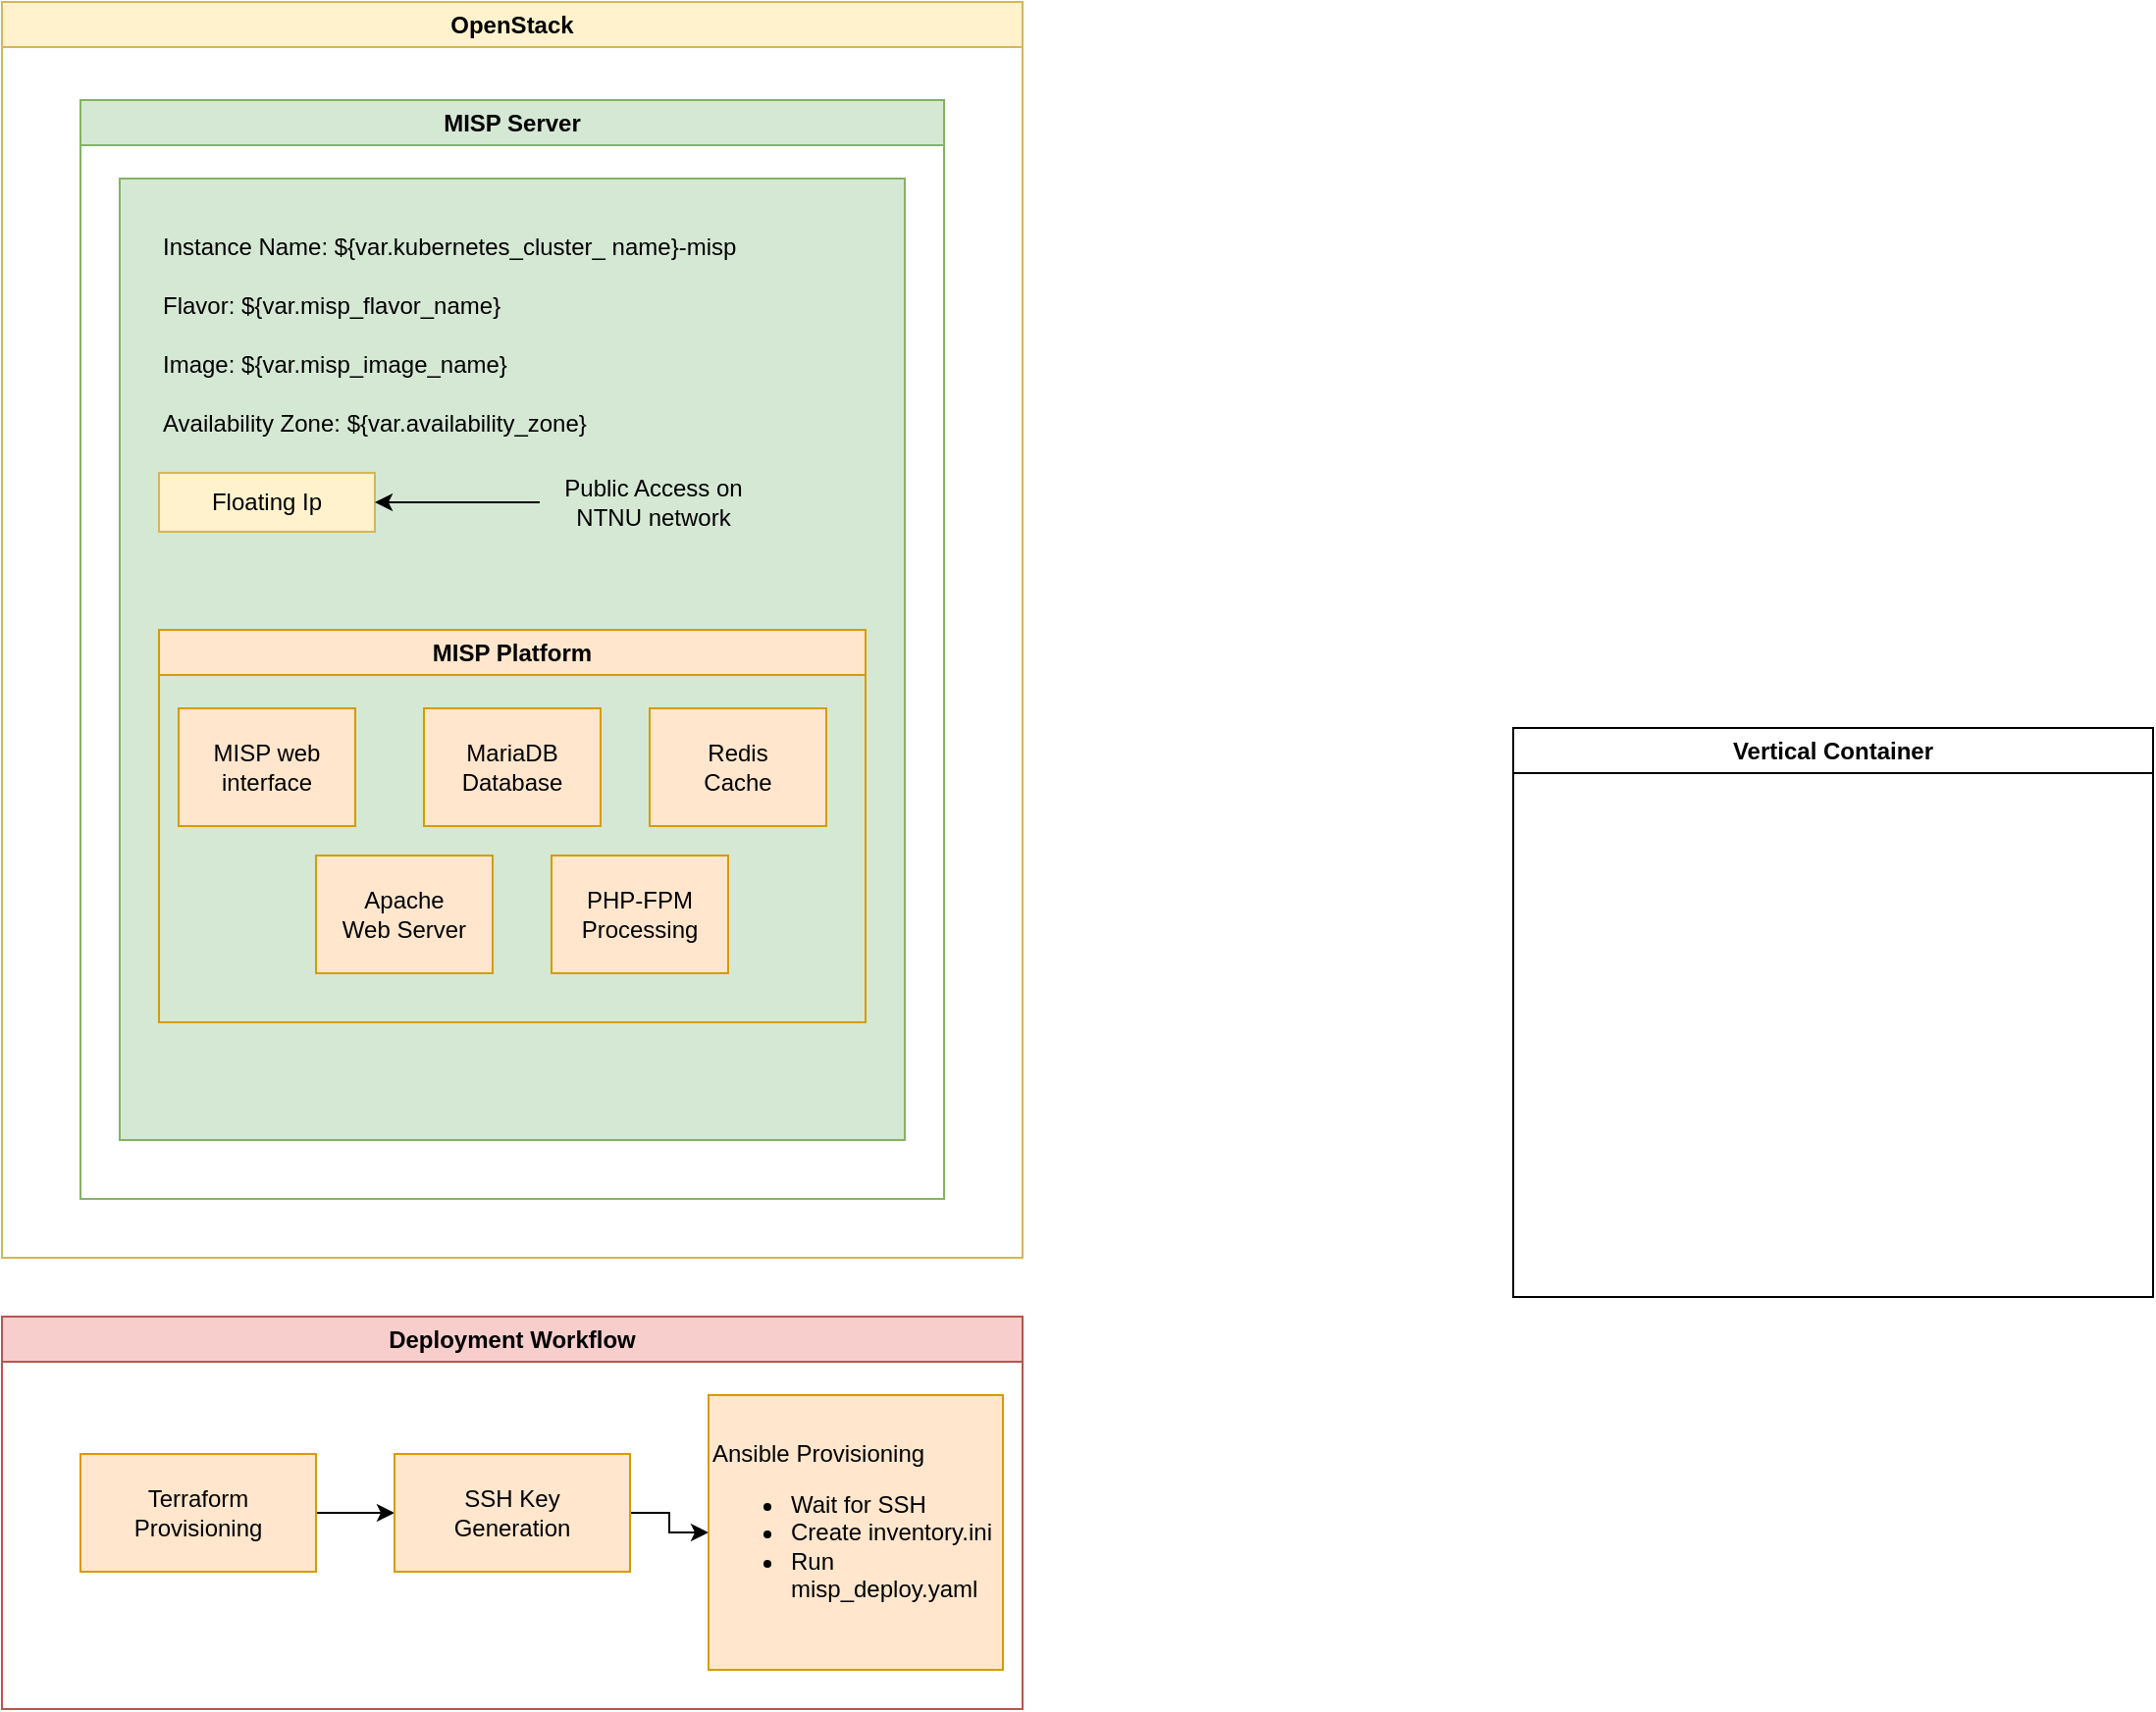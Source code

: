 <mxfile version="27.0.5">
  <diagram name="Page-1" id="g2eCq3s7YnF-HcVKCv6a">
    <mxGraphModel dx="658" dy="433" grid="1" gridSize="10" guides="1" tooltips="1" connect="1" arrows="1" fold="1" page="1" pageScale="1" pageWidth="827" pageHeight="1169" math="0" shadow="0">
      <root>
        <mxCell id="0" />
        <mxCell id="1" parent="0" />
        <mxCell id="cbppNZxpWm2GkPlsupn6-1" value="&lt;div align=&quot;center&quot;&gt;OpenStack&lt;/div&gt;" style="swimlane;whiteSpace=wrap;html=1;align=center;fillColor=#fff2cc;strokeColor=#d6b656;" vertex="1" parent="1">
          <mxGeometry x="80" y="80" width="520" height="640" as="geometry" />
        </mxCell>
        <mxCell id="cbppNZxpWm2GkPlsupn6-3" value="MISP Server" style="swimlane;whiteSpace=wrap;html=1;fillColor=#d5e8d4;strokeColor=#82b366;" vertex="1" parent="cbppNZxpWm2GkPlsupn6-1">
          <mxGeometry x="40" y="50" width="440" height="560" as="geometry" />
        </mxCell>
        <mxCell id="cbppNZxpWm2GkPlsupn6-11" value="" style="rounded=0;whiteSpace=wrap;html=1;fillColor=#d5e8d4;strokeColor=#82b366;" vertex="1" parent="cbppNZxpWm2GkPlsupn6-3">
          <mxGeometry x="20" y="40" width="400" height="490" as="geometry" />
        </mxCell>
        <mxCell id="cbppNZxpWm2GkPlsupn6-12" value="Instance Name: ${var.kubernetes_cluster_ name}-misp" style="text;html=1;align=left;verticalAlign=middle;whiteSpace=wrap;rounded=0;" vertex="1" parent="cbppNZxpWm2GkPlsupn6-3">
          <mxGeometry x="40" y="60" width="310" height="30" as="geometry" />
        </mxCell>
        <mxCell id="cbppNZxpWm2GkPlsupn6-15" value="Availability Zone: ${var.availability_zone}" style="text;html=1;align=left;verticalAlign=middle;whiteSpace=wrap;rounded=0;" vertex="1" parent="cbppNZxpWm2GkPlsupn6-3">
          <mxGeometry x="40" y="150" width="340" height="30" as="geometry" />
        </mxCell>
        <mxCell id="cbppNZxpWm2GkPlsupn6-14" value="Image: ${var.misp_image_name}" style="text;html=1;align=left;verticalAlign=middle;whiteSpace=wrap;rounded=0;" vertex="1" parent="cbppNZxpWm2GkPlsupn6-3">
          <mxGeometry x="40" y="120" width="330" height="30" as="geometry" />
        </mxCell>
        <mxCell id="cbppNZxpWm2GkPlsupn6-13" value="Flavor: ${var.misp_flavor_name}" style="text;html=1;align=left;verticalAlign=middle;whiteSpace=wrap;rounded=0;" vertex="1" parent="cbppNZxpWm2GkPlsupn6-3">
          <mxGeometry x="40" y="90" width="290" height="30" as="geometry" />
        </mxCell>
        <mxCell id="cbppNZxpWm2GkPlsupn6-17" value="Floating Ip" style="rounded=0;whiteSpace=wrap;html=1;fillColor=#fff2cc;strokeColor=#d6b656;" vertex="1" parent="cbppNZxpWm2GkPlsupn6-3">
          <mxGeometry x="40" y="190" width="110" height="30" as="geometry" />
        </mxCell>
        <mxCell id="cbppNZxpWm2GkPlsupn6-18" value="Public Access on NTNU network" style="text;html=1;align=center;verticalAlign=middle;whiteSpace=wrap;rounded=0;" vertex="1" parent="cbppNZxpWm2GkPlsupn6-3">
          <mxGeometry x="234" y="190" width="116" height="30" as="geometry" />
        </mxCell>
        <mxCell id="cbppNZxpWm2GkPlsupn6-19" value="" style="endArrow=classic;html=1;rounded=0;exitX=0;exitY=0.5;exitDx=0;exitDy=0;entryX=1;entryY=0.5;entryDx=0;entryDy=0;" edge="1" parent="cbppNZxpWm2GkPlsupn6-3" source="cbppNZxpWm2GkPlsupn6-18" target="cbppNZxpWm2GkPlsupn6-17">
          <mxGeometry width="50" height="50" relative="1" as="geometry">
            <mxPoint x="130" y="170" as="sourcePoint" />
            <mxPoint x="180" y="120" as="targetPoint" />
          </mxGeometry>
        </mxCell>
        <mxCell id="cbppNZxpWm2GkPlsupn6-20" value="MISP Platform" style="swimlane;whiteSpace=wrap;html=1;fillColor=#ffe6cc;strokeColor=#d79b00;" vertex="1" parent="cbppNZxpWm2GkPlsupn6-3">
          <mxGeometry x="40" y="270" width="360" height="200" as="geometry" />
        </mxCell>
        <mxCell id="cbppNZxpWm2GkPlsupn6-30" value="&lt;div&gt;Apache&lt;/div&gt;&lt;div&gt;Web Server&lt;/div&gt;" style="rounded=0;whiteSpace=wrap;html=1;fillColor=#ffe6cc;strokeColor=#d79b00;" vertex="1" parent="cbppNZxpWm2GkPlsupn6-20">
          <mxGeometry x="80" y="115" width="90" height="60" as="geometry" />
        </mxCell>
        <mxCell id="cbppNZxpWm2GkPlsupn6-29" value="&lt;div&gt;PHP-FPM&lt;/div&gt;&lt;div&gt;Processing&lt;/div&gt;" style="rounded=0;whiteSpace=wrap;html=1;fillColor=#ffe6cc;strokeColor=#d79b00;" vertex="1" parent="cbppNZxpWm2GkPlsupn6-20">
          <mxGeometry x="200" y="115" width="90" height="60" as="geometry" />
        </mxCell>
        <mxCell id="cbppNZxpWm2GkPlsupn6-22" value="&lt;div&gt;MISP web &lt;br&gt;&lt;/div&gt;&lt;div&gt;interface&lt;/div&gt;" style="rounded=0;whiteSpace=wrap;html=1;fillColor=#ffe6cc;strokeColor=#d79b00;" vertex="1" parent="cbppNZxpWm2GkPlsupn6-3">
          <mxGeometry x="50" y="310" width="90" height="60" as="geometry" />
        </mxCell>
        <mxCell id="cbppNZxpWm2GkPlsupn6-28" value="&lt;div&gt;Redis&lt;/div&gt;&lt;div&gt;Cache&lt;/div&gt;" style="rounded=0;whiteSpace=wrap;html=1;fillColor=#ffe6cc;strokeColor=#d79b00;" vertex="1" parent="cbppNZxpWm2GkPlsupn6-3">
          <mxGeometry x="290" y="310" width="90" height="60" as="geometry" />
        </mxCell>
        <mxCell id="cbppNZxpWm2GkPlsupn6-27" value="&lt;div&gt;MariaDB&lt;/div&gt;&lt;div&gt;Database&lt;/div&gt;" style="rounded=0;whiteSpace=wrap;html=1;fillColor=#ffe6cc;strokeColor=#d79b00;" vertex="1" parent="cbppNZxpWm2GkPlsupn6-3">
          <mxGeometry x="175" y="310" width="90" height="60" as="geometry" />
        </mxCell>
        <mxCell id="cbppNZxpWm2GkPlsupn6-10" value="Vertical Container" style="swimlane;whiteSpace=wrap;html=1;" vertex="1" parent="1">
          <mxGeometry x="850" y="450" width="326" height="290" as="geometry" />
        </mxCell>
        <mxCell id="cbppNZxpWm2GkPlsupn6-33" value="Deployment Workflow" style="swimlane;whiteSpace=wrap;html=1;fillColor=#f8cecc;strokeColor=#b85450;" vertex="1" parent="1">
          <mxGeometry x="80" y="750" width="520" height="200" as="geometry" />
        </mxCell>
        <mxCell id="cbppNZxpWm2GkPlsupn6-37" style="edgeStyle=orthogonalEdgeStyle;rounded=0;orthogonalLoop=1;jettySize=auto;html=1;exitX=1;exitY=0.5;exitDx=0;exitDy=0;entryX=0;entryY=0.5;entryDx=0;entryDy=0;" edge="1" parent="cbppNZxpWm2GkPlsupn6-33" source="cbppNZxpWm2GkPlsupn6-34" target="cbppNZxpWm2GkPlsupn6-35">
          <mxGeometry relative="1" as="geometry" />
        </mxCell>
        <mxCell id="cbppNZxpWm2GkPlsupn6-34" value="&lt;div&gt;Terraform&lt;/div&gt;&lt;div&gt;Provisioning&lt;/div&gt;" style="rounded=0;whiteSpace=wrap;html=1;fillColor=#ffe6cc;strokeColor=#d79b00;" vertex="1" parent="cbppNZxpWm2GkPlsupn6-33">
          <mxGeometry x="40" y="70" width="120" height="60" as="geometry" />
        </mxCell>
        <mxCell id="cbppNZxpWm2GkPlsupn6-38" style="edgeStyle=orthogonalEdgeStyle;rounded=0;orthogonalLoop=1;jettySize=auto;html=1;exitX=1;exitY=0.5;exitDx=0;exitDy=0;entryX=0;entryY=0.5;entryDx=0;entryDy=0;" edge="1" parent="cbppNZxpWm2GkPlsupn6-33" source="cbppNZxpWm2GkPlsupn6-35" target="cbppNZxpWm2GkPlsupn6-36">
          <mxGeometry relative="1" as="geometry" />
        </mxCell>
        <mxCell id="cbppNZxpWm2GkPlsupn6-35" value="SSH Key&lt;br&gt;Generation" style="rounded=0;whiteSpace=wrap;html=1;fillColor=#ffe6cc;strokeColor=#d79b00;" vertex="1" parent="cbppNZxpWm2GkPlsupn6-33">
          <mxGeometry x="200" y="70" width="120" height="60" as="geometry" />
        </mxCell>
        <mxCell id="cbppNZxpWm2GkPlsupn6-36" value="&lt;div align=&quot;left&quot;&gt;Ansible Provisioning&lt;/div&gt;&lt;div align=&quot;left&quot;&gt;&lt;ul&gt;&lt;li&gt;Wait for SSH&lt;/li&gt;&lt;li&gt;Create inventory.ini&lt;/li&gt;&lt;li&gt;Run misp_deploy.yaml&lt;/li&gt;&lt;/ul&gt;&lt;/div&gt;" style="rounded=0;whiteSpace=wrap;html=1;align=left;fillColor=#ffe6cc;strokeColor=#d79b00;" vertex="1" parent="cbppNZxpWm2GkPlsupn6-33">
          <mxGeometry x="360" y="40" width="150" height="140" as="geometry" />
        </mxCell>
      </root>
    </mxGraphModel>
  </diagram>
</mxfile>
